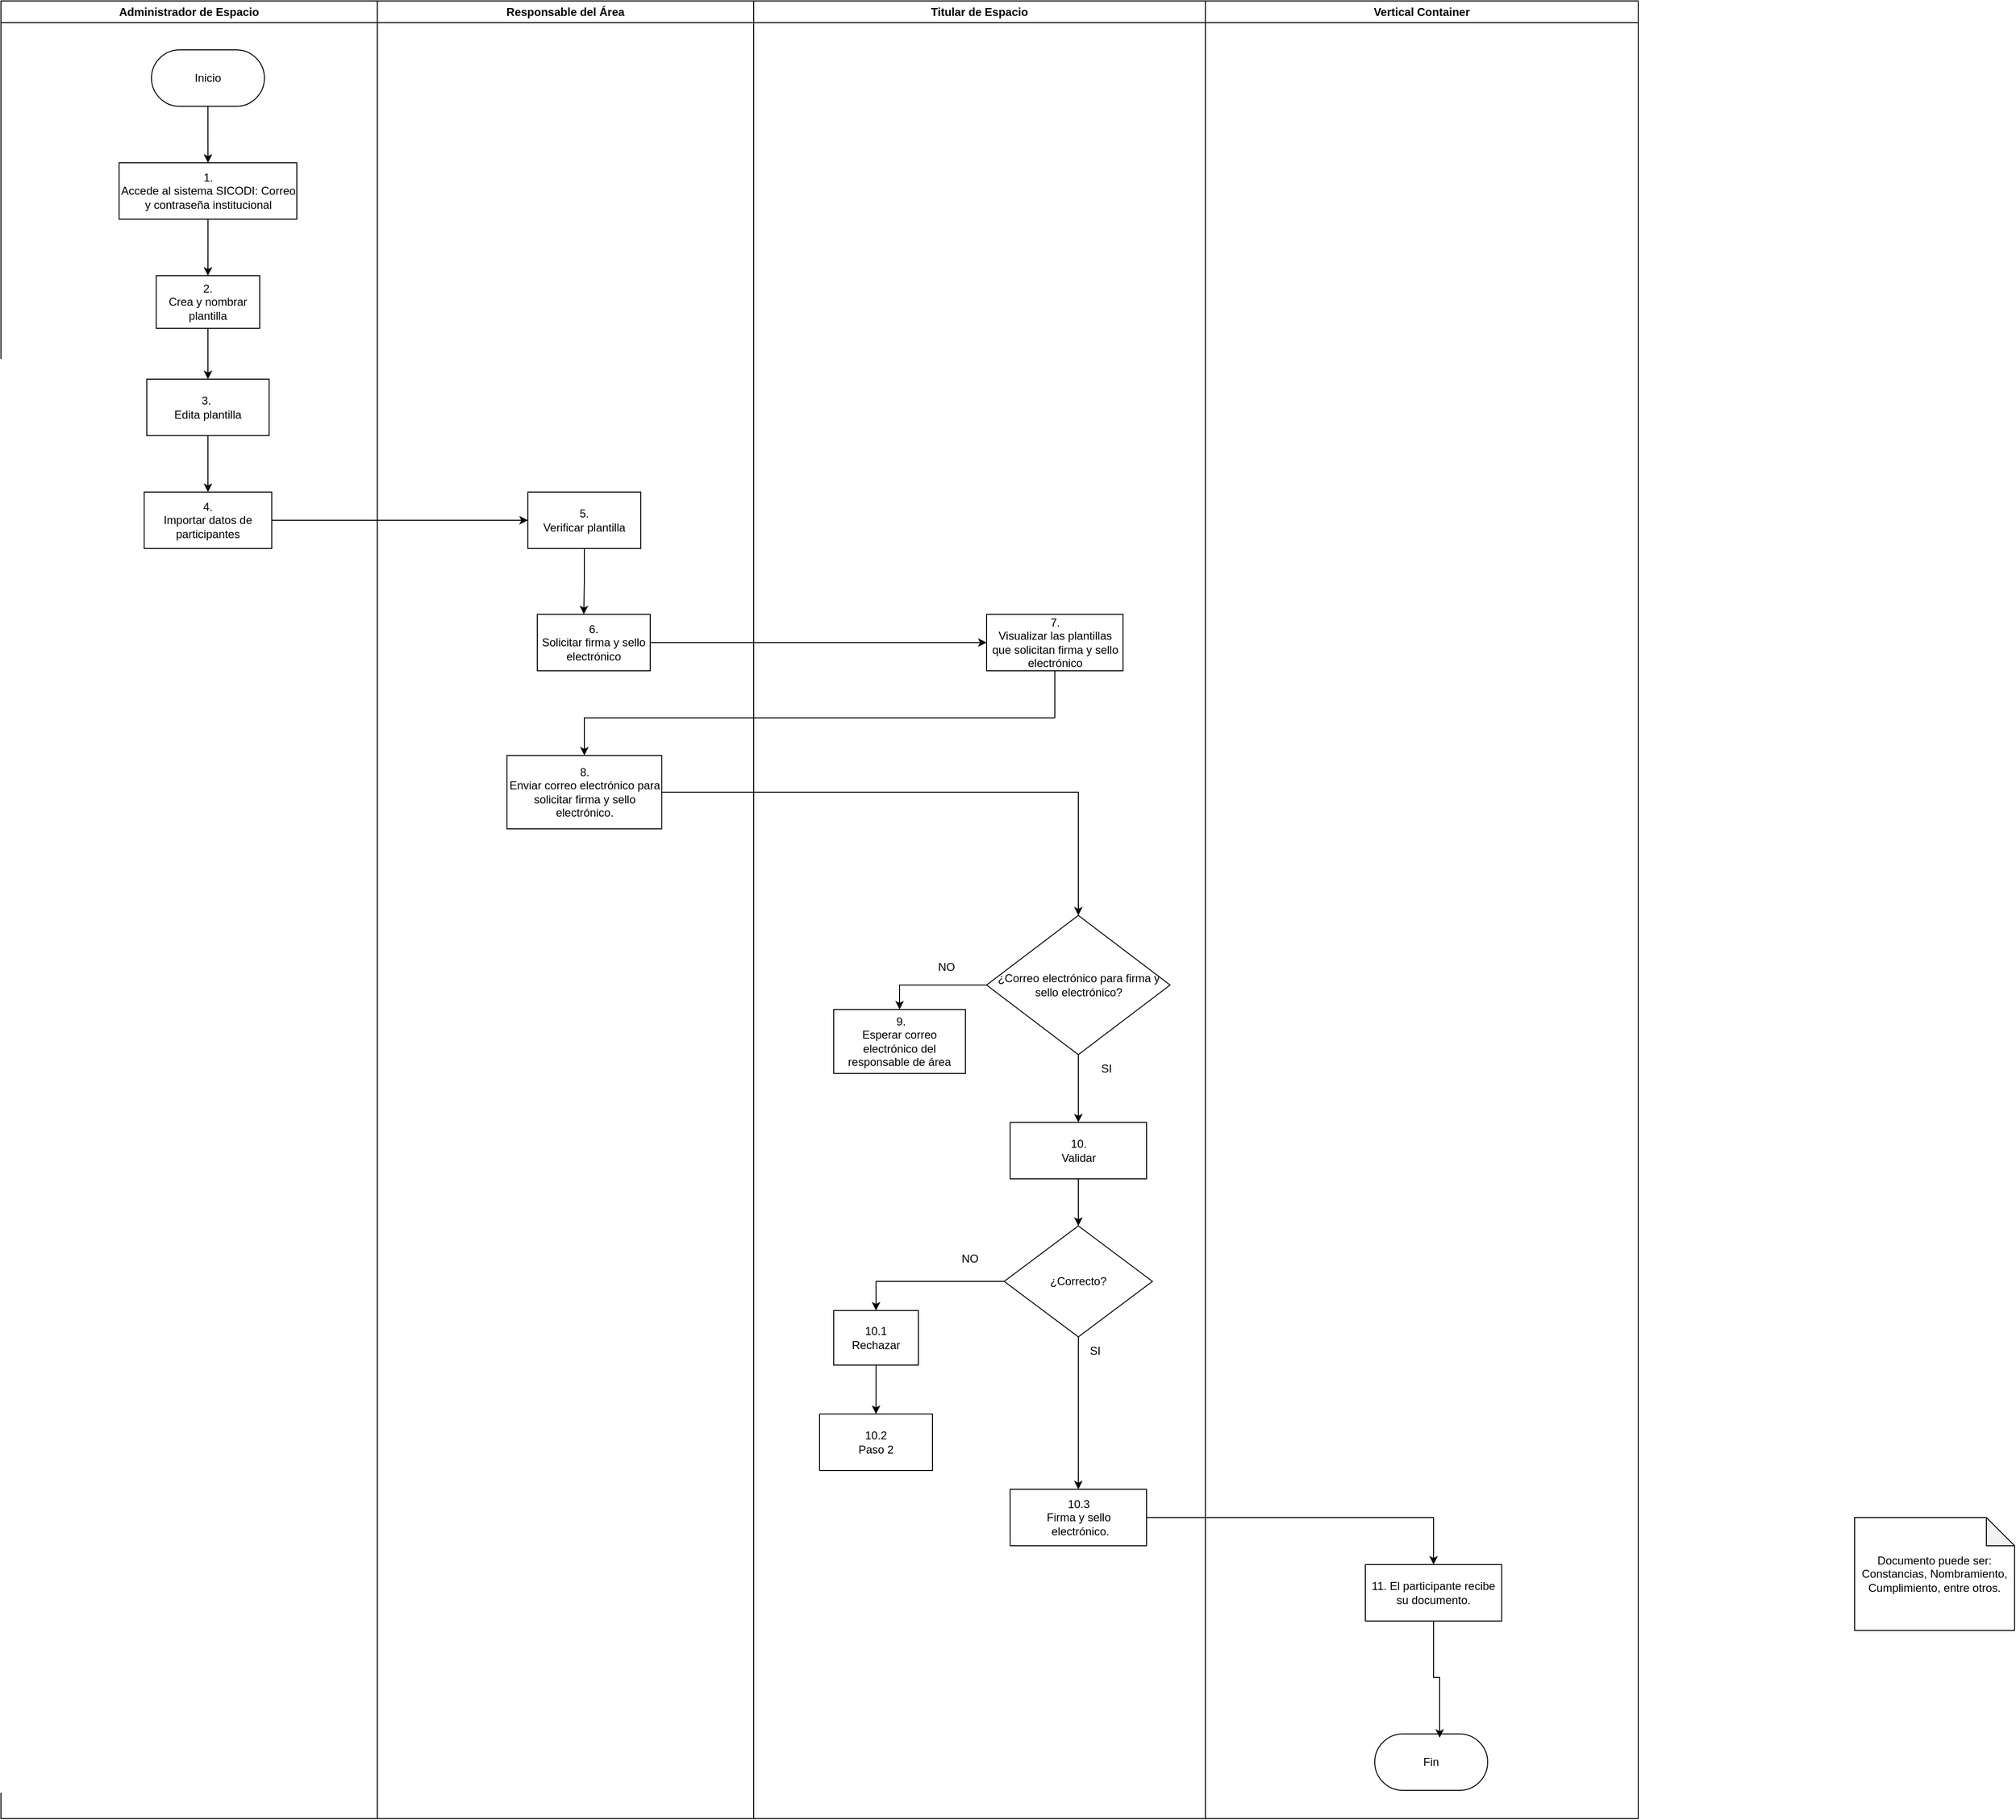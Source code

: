 <mxfile version="26.0.5">
  <diagram name="Page-1" id="e7e014a7-5840-1c2e-5031-d8a46d1fe8dd">
    <mxGraphModel dx="2843" dy="741" grid="1" gridSize="10" guides="1" tooltips="1" connect="1" arrows="1" fold="1" page="1" pageScale="1" pageWidth="1169" pageHeight="826" background="none" math="0" shadow="0">
      <root>
        <mxCell id="0" />
        <mxCell id="1" parent="0" />
        <mxCell id="2" value="Administrador de Espacio" style="swimlane;whiteSpace=wrap" parent="1" vertex="1">
          <mxGeometry x="-80" y="128" width="400" height="1932" as="geometry" />
        </mxCell>
        <mxCell id="5J1f-jiPpOXVaAHq2X4_-67" style="edgeStyle=orthogonalEdgeStyle;rounded=0;orthogonalLoop=1;jettySize=auto;html=1;" parent="2" source="fzZ7-fXXEc63i02S0-_m-42" target="fzZ7-fXXEc63i02S0-_m-44" edge="1">
          <mxGeometry relative="1" as="geometry" />
        </mxCell>
        <mxCell id="fzZ7-fXXEc63i02S0-_m-42" value="Inicio" style="rounded=1;whiteSpace=wrap;html=1;arcSize=50;" parent="2" vertex="1">
          <mxGeometry x="160" y="52" width="120" height="60" as="geometry" />
        </mxCell>
        <mxCell id="5J1f-jiPpOXVaAHq2X4_-68" style="edgeStyle=orthogonalEdgeStyle;rounded=0;orthogonalLoop=1;jettySize=auto;html=1;entryX=0.5;entryY=0;entryDx=0;entryDy=0;" parent="2" source="fzZ7-fXXEc63i02S0-_m-44" target="fzZ7-fXXEc63i02S0-_m-46" edge="1">
          <mxGeometry relative="1" as="geometry" />
        </mxCell>
        <mxCell id="fzZ7-fXXEc63i02S0-_m-44" value="&lt;div align=&quot;center&quot;&gt;1.&lt;br&gt;&lt;/div&gt;&lt;div&gt;Accede al sistema SICODI: Correo y contraseña institucional&lt;/div&gt;" style="rounded=0;whiteSpace=wrap;html=1;" parent="2" vertex="1">
          <mxGeometry x="125.56" y="172" width="188.87" height="60" as="geometry" />
        </mxCell>
        <mxCell id="5J1f-jiPpOXVaAHq2X4_-69" style="edgeStyle=orthogonalEdgeStyle;rounded=0;orthogonalLoop=1;jettySize=auto;html=1;entryX=0.5;entryY=0;entryDx=0;entryDy=0;" parent="2" source="fzZ7-fXXEc63i02S0-_m-46" target="5J1f-jiPpOXVaAHq2X4_-41" edge="1">
          <mxGeometry relative="1" as="geometry" />
        </mxCell>
        <mxCell id="fzZ7-fXXEc63i02S0-_m-46" value="&lt;div&gt;2.&lt;br&gt;&lt;/div&gt;&lt;div&gt;Crea y nombrar plantilla&lt;br&gt;&lt;/div&gt;" style="rounded=0;whiteSpace=wrap;html=1;" parent="2" vertex="1">
          <mxGeometry x="165" y="292" width="110" height="56" as="geometry" />
        </mxCell>
        <mxCell id="5J1f-jiPpOXVaAHq2X4_-70" style="edgeStyle=orthogonalEdgeStyle;rounded=0;orthogonalLoop=1;jettySize=auto;html=1;exitX=0.5;exitY=1;exitDx=0;exitDy=0;entryX=0.5;entryY=0;entryDx=0;entryDy=0;" parent="2" source="5J1f-jiPpOXVaAHq2X4_-41" target="5J1f-jiPpOXVaAHq2X4_-42" edge="1">
          <mxGeometry relative="1" as="geometry" />
        </mxCell>
        <mxCell id="5J1f-jiPpOXVaAHq2X4_-41" value="&lt;div&gt;3.&amp;nbsp;&lt;/div&gt;&lt;div&gt;Edita plantilla&lt;/div&gt;" style="rounded=0;whiteSpace=wrap;html=1;" parent="2" vertex="1">
          <mxGeometry x="155" y="402" width="130" height="60" as="geometry" />
        </mxCell>
        <mxCell id="5J1f-jiPpOXVaAHq2X4_-42" value="&lt;div&gt;4.&lt;/div&gt;&lt;div&gt;Importar datos de participantes&lt;br&gt;&lt;/div&gt;" style="rounded=0;whiteSpace=wrap;html=1;" parent="2" vertex="1">
          <mxGeometry x="152.22" y="522" width="135.57" height="60" as="geometry" />
        </mxCell>
        <mxCell id="3" value="Responsable del Área" style="swimlane;whiteSpace=wrap" parent="1" vertex="1">
          <mxGeometry x="320" y="128" width="400" height="1932" as="geometry" />
        </mxCell>
        <mxCell id="5J1f-jiPpOXVaAHq2X4_-43" value="&lt;div&gt;5.&lt;/div&gt;&lt;div&gt;Verificar plantilla&lt;br&gt;&lt;/div&gt;" style="rounded=0;whiteSpace=wrap;html=1;" parent="3" vertex="1">
          <mxGeometry x="160" y="522" width="120" height="60" as="geometry" />
        </mxCell>
        <mxCell id="5J1f-jiPpOXVaAHq2X4_-44" value="&lt;div&gt;6.&lt;/div&gt;&lt;div&gt;Solicitar firma y sello electrónico&lt;br&gt;&lt;/div&gt;" style="rounded=0;whiteSpace=wrap;html=1;" parent="3" vertex="1">
          <mxGeometry x="170" y="652" width="120" height="60" as="geometry" />
        </mxCell>
        <mxCell id="5J1f-jiPpOXVaAHq2X4_-45" value="&lt;div&gt;8.&lt;/div&gt;Enviar correo electrónico para solicitar firma y sello electrónico." style="rounded=0;whiteSpace=wrap;html=1;" parent="3" vertex="1">
          <mxGeometry x="137.75" y="802" width="164.5" height="78" as="geometry" />
        </mxCell>
        <mxCell id="5J1f-jiPpOXVaAHq2X4_-72" style="edgeStyle=orthogonalEdgeStyle;rounded=0;orthogonalLoop=1;jettySize=auto;html=1;entryX=0.412;entryY=-0.002;entryDx=0;entryDy=0;entryPerimeter=0;" parent="3" source="5J1f-jiPpOXVaAHq2X4_-43" target="5J1f-jiPpOXVaAHq2X4_-44" edge="1">
          <mxGeometry relative="1" as="geometry" />
        </mxCell>
        <mxCell id="4" value="Titular de Espacio" style="swimlane;whiteSpace=wrap" parent="1" vertex="1">
          <mxGeometry x="720" y="128" width="480" height="1932" as="geometry" />
        </mxCell>
        <mxCell id="5J1f-jiPpOXVaAHq2X4_-46" value="&lt;div&gt;7.&lt;/div&gt;&lt;div&gt;Visualizar las plantillas que solicitan firma y sello electrónico&lt;br&gt;&lt;/div&gt;" style="rounded=0;whiteSpace=wrap;html=1;" parent="4" vertex="1">
          <mxGeometry x="247.5" y="652" width="145" height="60" as="geometry" />
        </mxCell>
        <mxCell id="5J1f-jiPpOXVaAHq2X4_-49" style="edgeStyle=orthogonalEdgeStyle;rounded=0;orthogonalLoop=1;jettySize=auto;html=1;entryX=0.5;entryY=0;entryDx=0;entryDy=0;" parent="4" source="5J1f-jiPpOXVaAHq2X4_-47" target="5J1f-jiPpOXVaAHq2X4_-48" edge="1">
          <mxGeometry relative="1" as="geometry" />
        </mxCell>
        <mxCell id="5J1f-jiPpOXVaAHq2X4_-50" style="edgeStyle=orthogonalEdgeStyle;rounded=0;orthogonalLoop=1;jettySize=auto;html=1;entryX=0.5;entryY=0;entryDx=0;entryDy=0;" parent="4" source="5J1f-jiPpOXVaAHq2X4_-47" target="5J1f-jiPpOXVaAHq2X4_-51" edge="1">
          <mxGeometry relative="1" as="geometry">
            <mxPoint x="345" y="1182" as="targetPoint" />
          </mxGeometry>
        </mxCell>
        <mxCell id="5J1f-jiPpOXVaAHq2X4_-47" value="¿Correo electrónico para firma y sello electrónico?" style="rhombus;whiteSpace=wrap;html=1;" parent="4" vertex="1">
          <mxGeometry x="247.5" y="972" width="195" height="148" as="geometry" />
        </mxCell>
        <mxCell id="5J1f-jiPpOXVaAHq2X4_-48" value="&lt;div&gt;&amp;nbsp;9.&lt;/div&gt;&lt;div&gt;Esperar correo electrónico del responsable de área&lt;/div&gt;" style="rounded=0;whiteSpace=wrap;html=1;" parent="4" vertex="1">
          <mxGeometry x="85" y="1072" width="140" height="68" as="geometry" />
        </mxCell>
        <mxCell id="5J1f-jiPpOXVaAHq2X4_-61" style="edgeStyle=orthogonalEdgeStyle;rounded=0;orthogonalLoop=1;jettySize=auto;html=1;entryX=0.5;entryY=0;entryDx=0;entryDy=0;" parent="4" source="5J1f-jiPpOXVaAHq2X4_-51" target="5J1f-jiPpOXVaAHq2X4_-52" edge="1">
          <mxGeometry relative="1" as="geometry" />
        </mxCell>
        <mxCell id="5J1f-jiPpOXVaAHq2X4_-51" value="10.&lt;br&gt;&lt;div&gt;Validar&lt;/div&gt;" style="rounded=0;whiteSpace=wrap;html=1;" parent="4" vertex="1">
          <mxGeometry x="272.5" y="1192" width="145" height="60" as="geometry" />
        </mxCell>
        <mxCell id="5J1f-jiPpOXVaAHq2X4_-56" style="edgeStyle=orthogonalEdgeStyle;rounded=0;orthogonalLoop=1;jettySize=auto;html=1;entryX=0.5;entryY=0;entryDx=0;entryDy=0;" parent="4" source="5J1f-jiPpOXVaAHq2X4_-52" target="5J1f-jiPpOXVaAHq2X4_-54" edge="1">
          <mxGeometry relative="1" as="geometry" />
        </mxCell>
        <mxCell id="5J1f-jiPpOXVaAHq2X4_-57" style="edgeStyle=orthogonalEdgeStyle;rounded=0;orthogonalLoop=1;jettySize=auto;html=1;" parent="4" source="5J1f-jiPpOXVaAHq2X4_-52" target="5J1f-jiPpOXVaAHq2X4_-53" edge="1">
          <mxGeometry relative="1" as="geometry" />
        </mxCell>
        <mxCell id="5J1f-jiPpOXVaAHq2X4_-52" value="¿Correcto?" style="rhombus;whiteSpace=wrap;html=1;" parent="4" vertex="1">
          <mxGeometry x="266.25" y="1302" width="157.5" height="118" as="geometry" />
        </mxCell>
        <mxCell id="5J1f-jiPpOXVaAHq2X4_-53" value="&lt;div&gt;10.3&lt;/div&gt;&lt;div&gt;Firma y sello&lt;/div&gt;&amp;nbsp;electrónico." style="rounded=0;whiteSpace=wrap;html=1;" parent="4" vertex="1">
          <mxGeometry x="272.5" y="1582" width="145" height="60" as="geometry" />
        </mxCell>
        <mxCell id="5J1f-jiPpOXVaAHq2X4_-58" style="edgeStyle=orthogonalEdgeStyle;rounded=0;orthogonalLoop=1;jettySize=auto;html=1;" parent="4" source="5J1f-jiPpOXVaAHq2X4_-54" target="5J1f-jiPpOXVaAHq2X4_-55" edge="1">
          <mxGeometry relative="1" as="geometry" />
        </mxCell>
        <mxCell id="5J1f-jiPpOXVaAHq2X4_-54" value="&lt;div&gt;10.1&lt;br&gt;&lt;/div&gt;&lt;div&gt;Rechazar&lt;/div&gt;" style="rounded=0;whiteSpace=wrap;html=1;" parent="4" vertex="1">
          <mxGeometry x="85" y="1392" width="90" height="58" as="geometry" />
        </mxCell>
        <mxCell id="5J1f-jiPpOXVaAHq2X4_-55" value="10.2&lt;br&gt;&lt;div&gt;Paso 2&lt;/div&gt;" style="rounded=0;whiteSpace=wrap;html=1;" parent="4" vertex="1">
          <mxGeometry x="70" y="1502" width="120" height="60" as="geometry" />
        </mxCell>
        <mxCell id="TSnaIQm4iTl3TKL8E2NF-4" value="NO" style="text;html=1;align=center;verticalAlign=middle;whiteSpace=wrap;rounded=0;" vertex="1" parent="4">
          <mxGeometry x="175" y="1012" width="60" height="30" as="geometry" />
        </mxCell>
        <mxCell id="TSnaIQm4iTl3TKL8E2NF-5" value="SI" style="text;html=1;align=center;verticalAlign=middle;whiteSpace=wrap;rounded=0;" vertex="1" parent="4">
          <mxGeometry x="345" y="1120" width="60" height="30" as="geometry" />
        </mxCell>
        <mxCell id="TSnaIQm4iTl3TKL8E2NF-6" value="NO" style="text;html=1;align=center;verticalAlign=middle;whiteSpace=wrap;rounded=0;" vertex="1" parent="4">
          <mxGeometry x="200" y="1322" width="60" height="30" as="geometry" />
        </mxCell>
        <mxCell id="TSnaIQm4iTl3TKL8E2NF-8" value="SI" style="text;html=1;align=center;verticalAlign=middle;whiteSpace=wrap;rounded=0;" vertex="1" parent="4">
          <mxGeometry x="332.5" y="1420" width="60" height="30" as="geometry" />
        </mxCell>
        <mxCell id="5J1f-jiPpOXVaAHq2X4_-62" style="edgeStyle=orthogonalEdgeStyle;rounded=0;orthogonalLoop=1;jettySize=auto;html=1;" parent="1" source="5J1f-jiPpOXVaAHq2X4_-44" target="5J1f-jiPpOXVaAHq2X4_-46" edge="1">
          <mxGeometry relative="1" as="geometry" />
        </mxCell>
        <mxCell id="5J1f-jiPpOXVaAHq2X4_-65" value="" style="endArrow=classic;html=1;rounded=0;exitX=0.5;exitY=1;exitDx=0;exitDy=0;entryX=0.5;entryY=0;entryDx=0;entryDy=0;" parent="1" source="5J1f-jiPpOXVaAHq2X4_-46" target="5J1f-jiPpOXVaAHq2X4_-45" edge="1">
          <mxGeometry width="50" height="50" relative="1" as="geometry">
            <mxPoint x="1100" y="1020" as="sourcePoint" />
            <mxPoint x="1150" y="970" as="targetPoint" />
            <Array as="points">
              <mxPoint x="1040" y="890" />
              <mxPoint x="540" y="890" />
            </Array>
          </mxGeometry>
        </mxCell>
        <mxCell id="5J1f-jiPpOXVaAHq2X4_-71" style="edgeStyle=orthogonalEdgeStyle;rounded=0;orthogonalLoop=1;jettySize=auto;html=1;entryX=0;entryY=0.5;entryDx=0;entryDy=0;" parent="1" source="5J1f-jiPpOXVaAHq2X4_-42" target="5J1f-jiPpOXVaAHq2X4_-43" edge="1">
          <mxGeometry relative="1" as="geometry" />
        </mxCell>
        <mxCell id="5J1f-jiPpOXVaAHq2X4_-74" style="edgeStyle=orthogonalEdgeStyle;rounded=0;orthogonalLoop=1;jettySize=auto;html=1;entryX=0.5;entryY=0;entryDx=0;entryDy=0;" parent="1" source="5J1f-jiPpOXVaAHq2X4_-45" target="5J1f-jiPpOXVaAHq2X4_-47" edge="1">
          <mxGeometry relative="1" as="geometry" />
        </mxCell>
        <mxCell id="TSnaIQm4iTl3TKL8E2NF-31" value="Vertical Container" style="swimlane;whiteSpace=wrap;html=1;" vertex="1" parent="1">
          <mxGeometry x="1200" y="128" width="460" height="1932" as="geometry" />
        </mxCell>
        <mxCell id="5J1f-jiPpOXVaAHq2X4_-76" value="Fin" style="rounded=1;whiteSpace=wrap;html=1;arcSize=50;" parent="TSnaIQm4iTl3TKL8E2NF-31" vertex="1">
          <mxGeometry x="180" y="1842" width="120" height="60" as="geometry" />
        </mxCell>
        <mxCell id="TSnaIQm4iTl3TKL8E2NF-32" value="11. El participante recibe su documento. " style="rounded=0;whiteSpace=wrap;html=1;" vertex="1" parent="TSnaIQm4iTl3TKL8E2NF-31">
          <mxGeometry x="170" y="1662" width="145" height="60" as="geometry" />
        </mxCell>
        <mxCell id="TSnaIQm4iTl3TKL8E2NF-35" style="edgeStyle=orthogonalEdgeStyle;rounded=0;orthogonalLoop=1;jettySize=auto;html=1;entryX=0.575;entryY=0.067;entryDx=0;entryDy=0;entryPerimeter=0;" edge="1" parent="TSnaIQm4iTl3TKL8E2NF-31" source="TSnaIQm4iTl3TKL8E2NF-32" target="5J1f-jiPpOXVaAHq2X4_-76">
          <mxGeometry relative="1" as="geometry" />
        </mxCell>
        <mxCell id="TSnaIQm4iTl3TKL8E2NF-33" value="Documento puede ser: Constancias, Nombramiento, Cumplimiento, entre otros." style="shape=note;whiteSpace=wrap;html=1;backgroundOutline=1;darkOpacity=0.05;" vertex="1" parent="1">
          <mxGeometry x="1890" y="1740" width="170" height="120" as="geometry" />
        </mxCell>
        <mxCell id="TSnaIQm4iTl3TKL8E2NF-34" style="edgeStyle=orthogonalEdgeStyle;rounded=0;orthogonalLoop=1;jettySize=auto;html=1;" edge="1" parent="1" source="5J1f-jiPpOXVaAHq2X4_-53" target="TSnaIQm4iTl3TKL8E2NF-32">
          <mxGeometry relative="1" as="geometry" />
        </mxCell>
      </root>
    </mxGraphModel>
  </diagram>
</mxfile>
